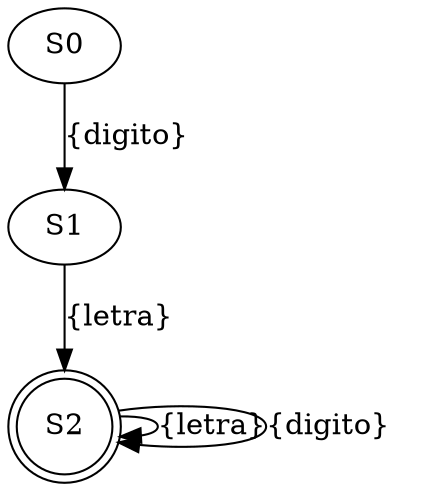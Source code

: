 digraph G {
	S0 -> S1 [label="{digito}"]	S1 -> S2 [label="{letra}"]	S2 [shape="doublecircle"]	S2 -> S2 [label="{letra}"]	S2 -> S2 [label="{digito}"]
}